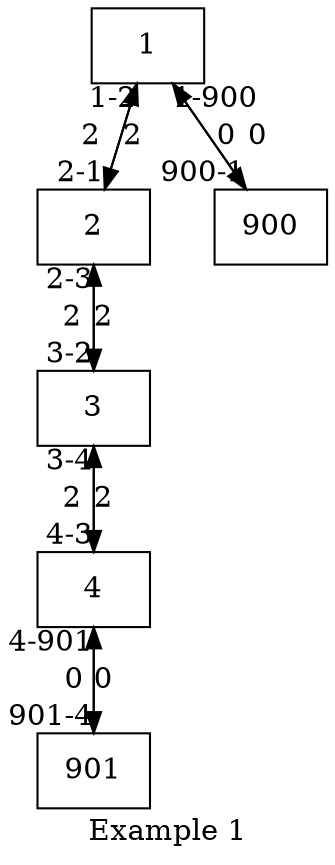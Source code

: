 digraph Test {

	/*compound=true*/
	node [shape=box];
	edge [len=2];
	/*Instantiation of nodes, required to successfully calling .get_node_list() (pydot) */
	//NODES
	1[group=A, comment=PID1]; 2[group=A, comment=PID2]; 3[group=H, comment=PID3]; 4[group=A, comment=PID4]; 
	
	
	
	//VANTAGE POINT NODES
	900[group=V, comment=PID0]; 901[group=V, comment=PID0];

	
	overlap = scale;
	splines = false;
	label = "Example 1";
	//orientation = portrait;
	// alias resolution atribute 1 = yes, 0=no

	//Vantage Point edges
	1 -> 2		[label=2,headlabel="2-1",alias=0,latency=2,];
	2 -> 3		[label=2,headlabel="3-2",alias=1,latency=2,];
	3 -> 4		[label=2,headlabel="4-3",alias=1,latency=2,];
	4 -> 3		[label=2,headlabel="3-4",alias=1,latency=2,];
	3 -> 2		[label=2,headlabel="2-3",alias=0,latency=2,];
	2 -> 1		[label=2,headlabel="1-2",alias=1,latency=2,];
	900 -> 1	[label=0,headlabel="1-900",alias=1,latency=1,];
	1 -> 900	[label=0,headlabel="900-1",alias=1,latency=1,];
	901 -> 4	[label=0,headlabel="4-901",alias=1,latency=1,];
	4 -> 901	[label=0,headlabel="901-4",alias=1,latency=1,];

}
